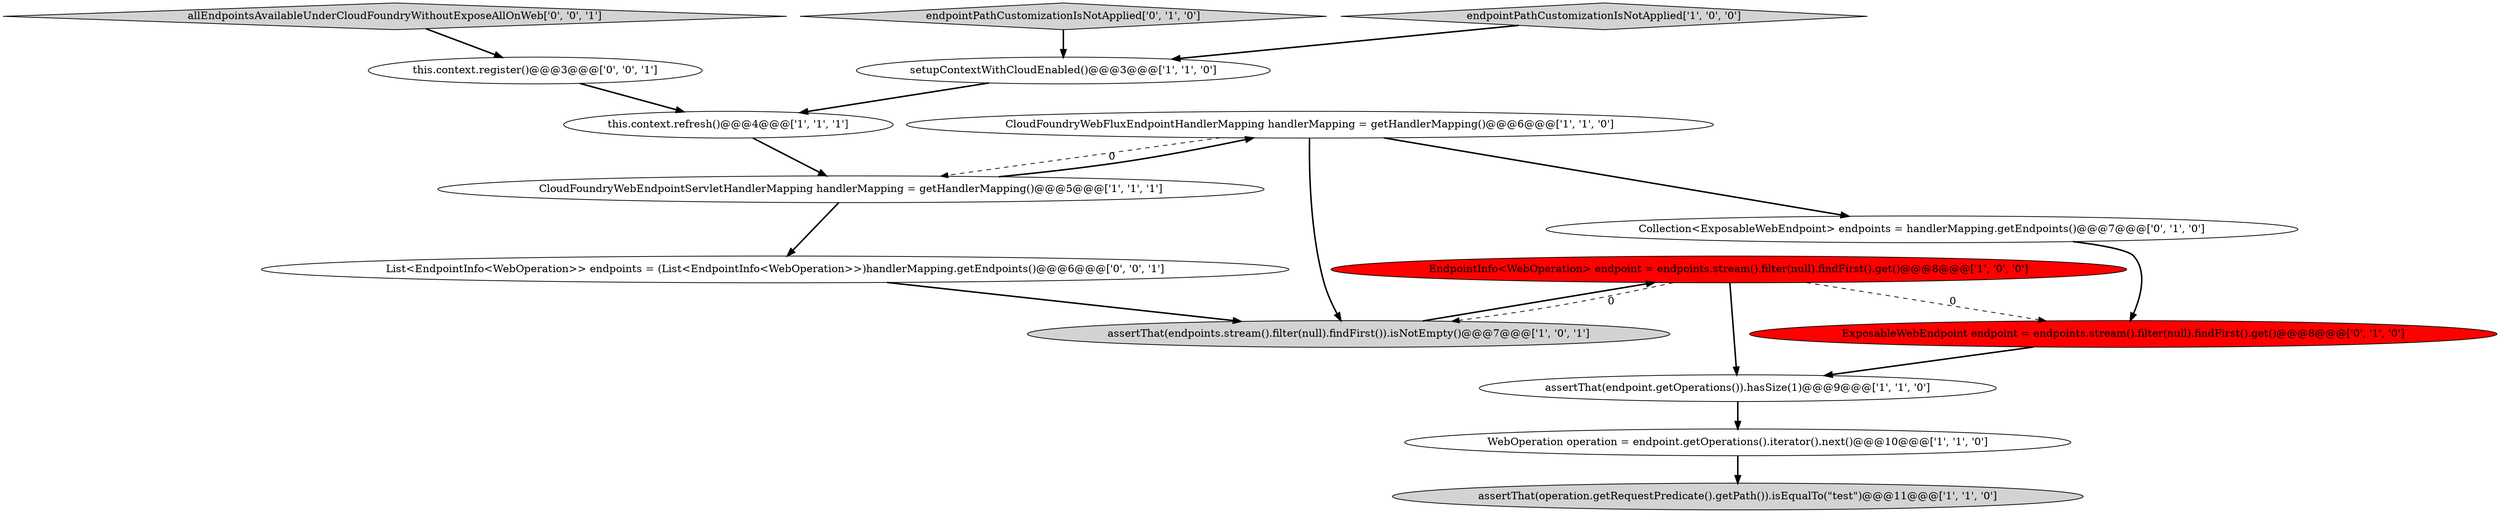 digraph {
8 [style = filled, label = "WebOperation operation = endpoint.getOperations().iterator().next()@@@10@@@['1', '1', '0']", fillcolor = white, shape = ellipse image = "AAA0AAABBB1BBB"];
3 [style = filled, label = "assertThat(endpoint.getOperations()).hasSize(1)@@@9@@@['1', '1', '0']", fillcolor = white, shape = ellipse image = "AAA0AAABBB1BBB"];
14 [style = filled, label = "this.context.register()@@@3@@@['0', '0', '1']", fillcolor = white, shape = ellipse image = "AAA0AAABBB3BBB"];
15 [style = filled, label = "List<EndpointInfo<WebOperation>> endpoints = (List<EndpointInfo<WebOperation>>)handlerMapping.getEndpoints()@@@6@@@['0', '0', '1']", fillcolor = white, shape = ellipse image = "AAA0AAABBB3BBB"];
7 [style = filled, label = "CloudFoundryWebFluxEndpointHandlerMapping handlerMapping = getHandlerMapping()@@@6@@@['1', '1', '0']", fillcolor = white, shape = ellipse image = "AAA0AAABBB1BBB"];
9 [style = filled, label = "EndpointInfo<WebOperation> endpoint = endpoints.stream().filter(null).findFirst().get()@@@8@@@['1', '0', '0']", fillcolor = red, shape = ellipse image = "AAA1AAABBB1BBB"];
1 [style = filled, label = "this.context.refresh()@@@4@@@['1', '1', '1']", fillcolor = white, shape = ellipse image = "AAA0AAABBB1BBB"];
0 [style = filled, label = "endpointPathCustomizationIsNotApplied['1', '0', '0']", fillcolor = lightgray, shape = diamond image = "AAA0AAABBB1BBB"];
10 [style = filled, label = "ExposableWebEndpoint endpoint = endpoints.stream().filter(null).findFirst().get()@@@8@@@['0', '1', '0']", fillcolor = red, shape = ellipse image = "AAA1AAABBB2BBB"];
11 [style = filled, label = "Collection<ExposableWebEndpoint> endpoints = handlerMapping.getEndpoints()@@@7@@@['0', '1', '0']", fillcolor = white, shape = ellipse image = "AAA0AAABBB2BBB"];
5 [style = filled, label = "setupContextWithCloudEnabled()@@@3@@@['1', '1', '0']", fillcolor = white, shape = ellipse image = "AAA0AAABBB1BBB"];
4 [style = filled, label = "assertThat(operation.getRequestPredicate().getPath()).isEqualTo(\"test\")@@@11@@@['1', '1', '0']", fillcolor = lightgray, shape = ellipse image = "AAA0AAABBB1BBB"];
2 [style = filled, label = "assertThat(endpoints.stream().filter(null).findFirst()).isNotEmpty()@@@7@@@['1', '0', '1']", fillcolor = lightgray, shape = ellipse image = "AAA0AAABBB1BBB"];
13 [style = filled, label = "allEndpointsAvailableUnderCloudFoundryWithoutExposeAllOnWeb['0', '0', '1']", fillcolor = lightgray, shape = diamond image = "AAA0AAABBB3BBB"];
12 [style = filled, label = "endpointPathCustomizationIsNotApplied['0', '1', '0']", fillcolor = lightgray, shape = diamond image = "AAA0AAABBB2BBB"];
6 [style = filled, label = "CloudFoundryWebEndpointServletHandlerMapping handlerMapping = getHandlerMapping()@@@5@@@['1', '1', '1']", fillcolor = white, shape = ellipse image = "AAA0AAABBB1BBB"];
7->6 [style = dashed, label="0"];
9->3 [style = bold, label=""];
5->1 [style = bold, label=""];
10->3 [style = bold, label=""];
6->15 [style = bold, label=""];
15->2 [style = bold, label=""];
1->6 [style = bold, label=""];
7->11 [style = bold, label=""];
8->4 [style = bold, label=""];
2->9 [style = bold, label=""];
12->5 [style = bold, label=""];
6->7 [style = bold, label=""];
9->10 [style = dashed, label="0"];
11->10 [style = bold, label=""];
7->2 [style = bold, label=""];
13->14 [style = bold, label=""];
3->8 [style = bold, label=""];
14->1 [style = bold, label=""];
9->2 [style = dashed, label="0"];
0->5 [style = bold, label=""];
}
